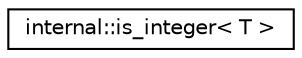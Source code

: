 digraph "Graphical Class Hierarchy"
{
  edge [fontname="Helvetica",fontsize="10",labelfontname="Helvetica",labelfontsize="10"];
  node [fontname="Helvetica",fontsize="10",shape=record];
  rankdir="LR";
  Node1 [label="internal::is_integer\< T \>",height=0.2,width=0.4,color="black", fillcolor="white", style="filled",URL="$structinternal_1_1is__integer.html"];
}
